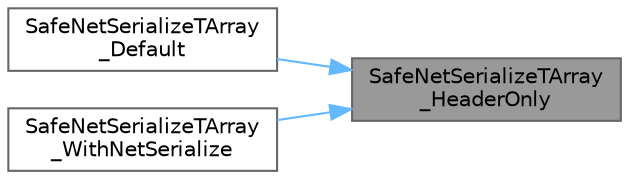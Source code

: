 digraph "SafeNetSerializeTArray_HeaderOnly"
{
 // INTERACTIVE_SVG=YES
 // LATEX_PDF_SIZE
  bgcolor="transparent";
  edge [fontname=Helvetica,fontsize=10,labelfontname=Helvetica,labelfontsize=10];
  node [fontname=Helvetica,fontsize=10,shape=box,height=0.2,width=0.4];
  rankdir="RL";
  Node1 [id="Node000001",label="SafeNetSerializeTArray\l_HeaderOnly",height=0.2,width=0.4,color="gray40", fillcolor="grey60", style="filled", fontcolor="black",tooltip="===================== Safe TArray Serialization ====================="];
  Node1 -> Node2 [id="edge1_Node000001_Node000002",dir="back",color="steelblue1",style="solid",tooltip=" "];
  Node2 [id="Node000002",label="SafeNetSerializeTArray\l_Default",height=0.2,width=0.4,color="grey40", fillcolor="white", style="filled",URL="$d6/dc9/NetSerialization_8h.html#ac3ceb3137c315f85899352782783e3a7",tooltip=" "];
  Node1 -> Node3 [id="edge2_Node000001_Node000003",dir="back",color="steelblue1",style="solid",tooltip=" "];
  Node3 [id="Node000003",label="SafeNetSerializeTArray\l_WithNetSerialize",height=0.2,width=0.4,color="grey40", fillcolor="white", style="filled",URL="$d6/dc9/NetSerialization_8h.html#a9b155efcbaddddd84a5e3bbf63fc75df",tooltip=" "];
}
